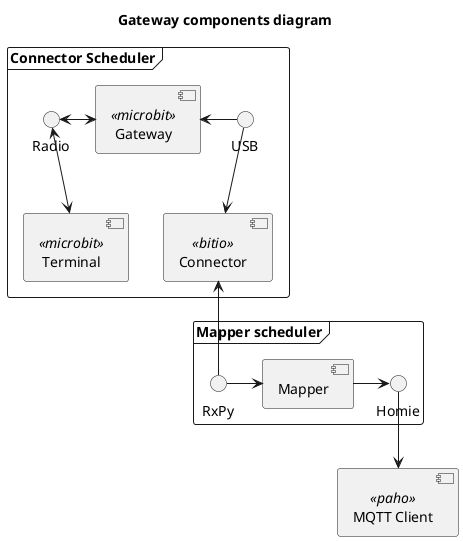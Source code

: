 @startuml Gateway components diagram

title Gateway components diagram
frame "Connector Scheduler"{
    [Connector] <<bitio>>
    [Gateway] <<microbit>>
    [Terminal] <<microbit>>
    USB -left-> Gateway
    USB --> Connector
    Radio <-> Gateway
    Radio <--> Terminal
}
[MQTT Client] <<paho>> as mqtt

frame "Mapper scheduler"{
    [Mapper] 
    RxPy -right-> Mapper
    RxPy -up-> Connector
Mapper -> Homie
}
Homie --> mqtt

@enduml